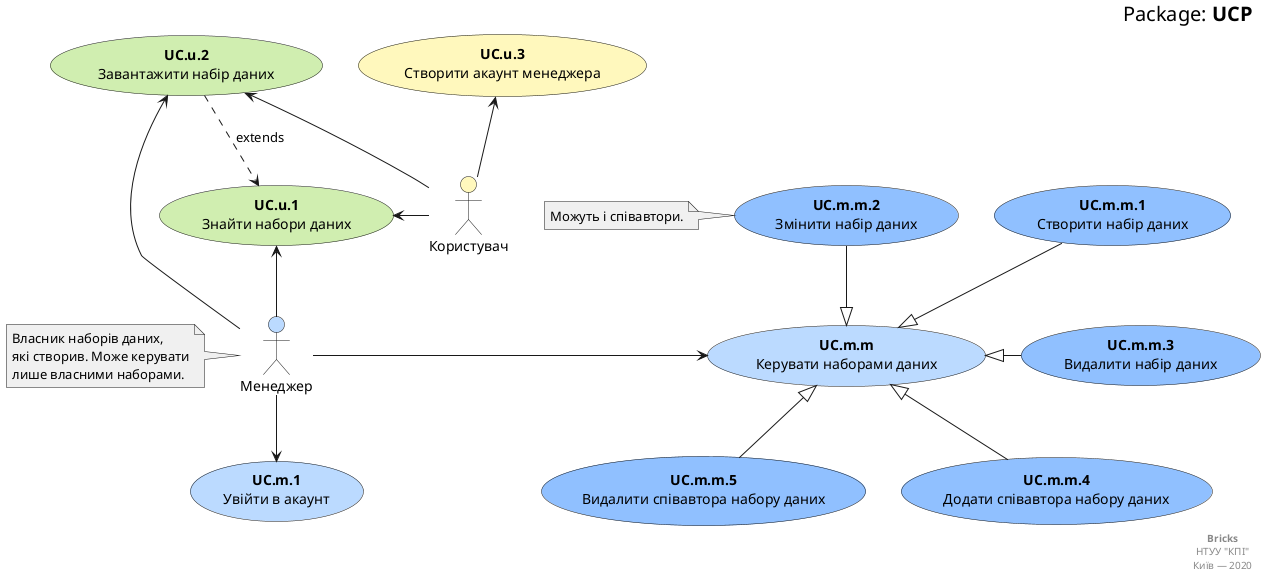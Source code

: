 @startuml

    right header
        <font size=20 color=black>Package: <b>UCP</b></font>
    end header

    actor "Користувач" as User #fff8bd
    actor "Менеджер" as Manager #bbdaff

    note left of Manager #f0f0f0
        Власник наборів даних,
        які створив. Може керувати
        лише власними наборами.
    end note
    
    usecase "<b>UC.u.1</b>\nЗнайти набори даних" as UC.u.1 #d0eeb0
    usecase "<b>UC.u.2</b>\nЗавантажити набір даних" as UC.u.2 #d0eeb0
    usecase "<b>UC.u.3</b>\nСтворити акаунт менеджера" as UC.u.3 #fff8bd

    usecase "<b>UC.m.1</b>\nУвійти в акаунт" as UC.m.1 #bbdaff
    usecase "<b>UC.m.m</b>\nКерувати наборами даних" as UC.m.m #bbdaff
    usecase "<b>UC.m.m.1</b>\nСтворити набір даних" as UC.m.m.1 #90c0ff
    usecase "<b>UC.m.m.2</b>\nЗмінити набір даних" as UC.m.m.2 #90c0ff
    usecase "<b>UC.m.m.3</b>\nВидалити набір даних" as UC.m.m.3 #90c0ff
    usecase "<b>UC.m.m.4</b>\nДодати співавтора набору даних" as UC.m.m.4 #90c0ff
    usecase "<b>UC.m.m.5</b>\nВидалити співавтора набору даних" as UC.m.m.5 #90c0ff

    note left of UC.m.m.2 #f0f0f0
        Можуть і співавтори.
    end note

    UC.u.2 ..> UC.u.1 : extends
    UC.m.m.1 -d-|> UC.m.m
    UC.m.m.2 -d-|> UC.m.m
    UC.m.m.3 -l-|> UC.m.m
    UC.m.m.4 -u-|> UC.m.m
    UC.m.m.5 -u-|> UC.m.m

    User -l-> UC.u.1
    User -u-> UC.u.2
    User -u-> UC.u.3

    Manager -u-> UC.u.1
    Manager -u-> UC.u.2
    Manager -d-> UC.m.1
    Manager -r-> UC.m.m
    
    right footer
        <b>Bricks</b>
        НТУУ "КПІ"
        Київ — 2020
    end footer

@enduml
